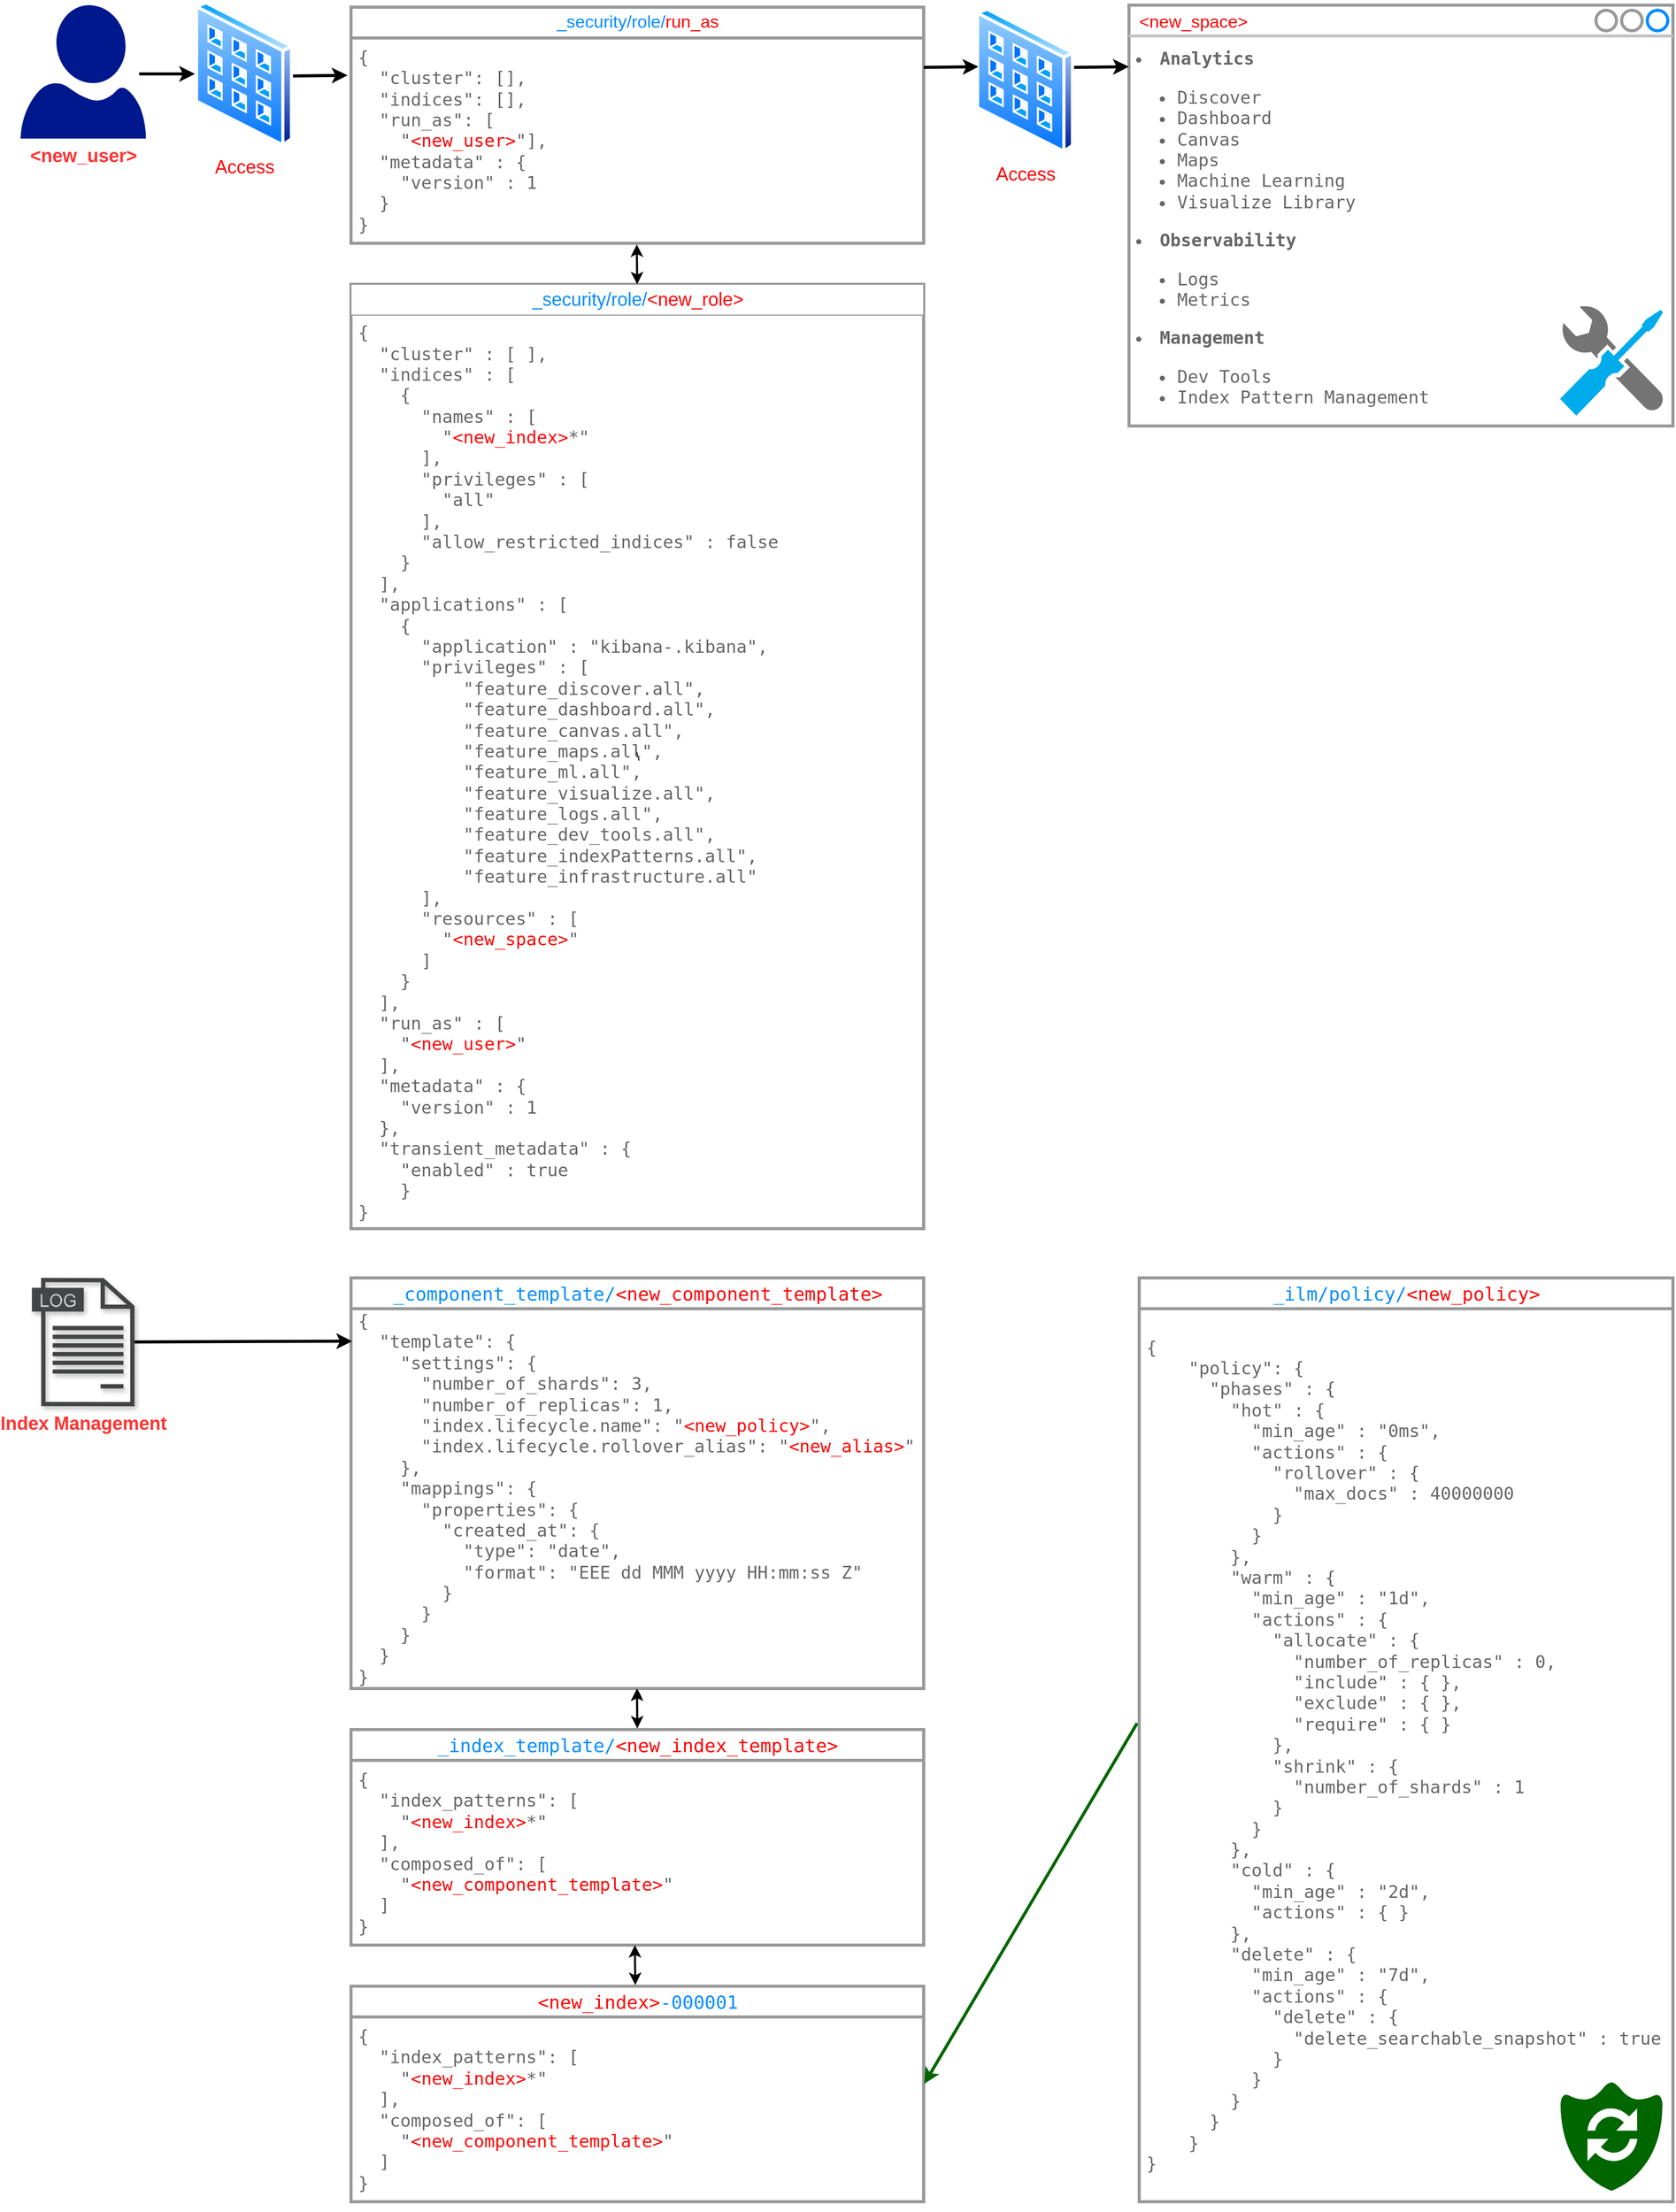 <mxfile version="20.3.0" type="device"><diagram id="y36KsdwO0_986xuQ28Vi" name="Page-1"><mxGraphModel dx="3000" dy="2278" grid="1" gridSize="10" guides="1" tooltips="1" connect="1" arrows="1" fold="1" page="1" pageScale="1" pageWidth="850" pageHeight="1100" math="0" shadow="0"><root><mxCell id="0"/><mxCell id="1" parent="0"/><mxCell id="wfWdYJbybF4EtRkM_R6o-1" value="&lt;b&gt;&lt;font style=&quot;font-size: 18px;&quot; color=&quot;#ff3333&quot;&gt;&amp;lt;new_user&amp;gt;&lt;/font&gt;&lt;/b&gt;" style="sketch=0;aspect=fixed;pointerEvents=1;shadow=0;dashed=0;html=1;strokeColor=none;labelPosition=center;verticalLabelPosition=bottom;verticalAlign=top;align=center;fillColor=#00188D;shape=mxgraph.azure.user" vertex="1" parent="1"><mxGeometry x="30" y="40" width="122.2" height="130" as="geometry"/></mxCell><mxCell id="wfWdYJbybF4EtRkM_R6o-2" value="&lt;span style=&quot;&quot;&gt;&lt;font color=&quot;#ff0000&quot;&gt;&amp;lt;new_space&amp;gt;&lt;/font&gt;&lt;/span&gt;" style="strokeWidth=3;shadow=0;dashed=0;align=center;html=1;shape=mxgraph.mockup.containers.window;align=left;verticalAlign=top;spacingLeft=8;strokeColor2=#008cff;strokeColor3=#c4c4c4;fontColor=#666666;mainText=;fontSize=17;labelBackgroundColor=none;strokeColor=#999999;" vertex="1" parent="1"><mxGeometry x="1110" y="40" width="530" height="410" as="geometry"/></mxCell><mxCell id="wfWdYJbybF4EtRkM_R6o-3" value="Text" style="text;html=1;strokeColor=none;fillColor=none;align=center;verticalAlign=middle;whiteSpace=wrap;rounded=0;" vertex="1" parent="1"><mxGeometry x="482" y="762" width="60" height="30" as="geometry"/></mxCell><mxCell id="wfWdYJbybF4EtRkM_R6o-14" value="\" style="strokeWidth=3;shadow=0;dashed=0;align=center;html=1;shape=mxgraph.mockup.forms.rrect;rSize=0;strokeColor=#999999;fillColor=#ffffff;" vertex="1" parent="1"><mxGeometry x="352" y="312" width="558" height="920" as="geometry"/></mxCell><mxCell id="wfWdYJbybF4EtRkM_R6o-15" value="&lt;font style=&quot;font-size: 18px;&quot;&gt;&lt;span style=&quot;background-color: initial;&quot;&gt;_security/role/&lt;font style=&quot;font-size: 18px;&quot; color=&quot;#ff0000&quot;&gt;&amp;lt;new_role&amp;gt;&lt;/font&gt;&lt;/span&gt;&lt;/font&gt;" style="strokeWidth=1;shadow=0;dashed=0;align=center;html=1;shape=mxgraph.mockup.forms.rrect;rSize=0;strokeColor=#999999;fontColor=#008cff;fontSize=17;fillColor=#ffffff;resizeWidth=1;" vertex="1" parent="wfWdYJbybF4EtRkM_R6o-14"><mxGeometry width="558" height="30" relative="1" as="geometry"/></mxCell><mxCell id="wfWdYJbybF4EtRkM_R6o-16" value="&lt;pre&gt;&lt;span class=&quot;p&quot;&gt;{&lt;/span&gt;&lt;br&gt;  &lt;span class=&quot;nt&quot;&gt;&quot;cluster&quot;&lt;/span&gt; &lt;span class=&quot;p&quot;&gt;:&lt;/span&gt; &lt;span class=&quot;p&quot;&gt;[&lt;/span&gt; &lt;span class=&quot;p&quot;&gt;],&lt;/span&gt;&lt;br&gt;  &lt;span class=&quot;nt&quot;&gt;&quot;indices&quot;&lt;/span&gt; &lt;span class=&quot;p&quot;&gt;:&lt;/span&gt; &lt;span class=&quot;p&quot;&gt;[&lt;/span&gt;&lt;br&gt;    &lt;span class=&quot;p&quot;&gt;{&lt;/span&gt;&lt;br&gt;      &lt;span class=&quot;nt&quot;&gt;&quot;names&quot;&lt;/span&gt; &lt;span class=&quot;p&quot;&gt;:&lt;/span&gt; &lt;span class=&quot;p&quot;&gt;[&lt;/span&gt;&lt;br&gt;        &lt;span class=&quot;s2&quot;&gt;&quot;&lt;font color=&quot;#ff0000&quot;&gt;&amp;lt;new_index&amp;gt;&lt;/font&gt;*&quot;&lt;/span&gt;&lt;br&gt;      &lt;span class=&quot;p&quot;&gt;],&lt;/span&gt;&lt;br&gt;      &lt;span class=&quot;nt&quot;&gt;&quot;privileges&quot;&lt;/span&gt; &lt;span class=&quot;p&quot;&gt;:&lt;/span&gt; &lt;span class=&quot;p&quot;&gt;[&lt;/span&gt;&lt;br&gt;        &lt;span class=&quot;s2&quot;&gt;&quot;all&quot;&lt;/span&gt;&lt;br&gt;      &lt;span class=&quot;p&quot;&gt;],&lt;/span&gt;&lt;br&gt;      &lt;span class=&quot;nt&quot;&gt;&quot;allow_restricted_indices&quot;&lt;/span&gt; &lt;span class=&quot;p&quot;&gt;:&lt;/span&gt; &lt;span class=&quot;kc&quot;&gt;false&lt;/span&gt;&lt;br&gt;    &lt;span class=&quot;p&quot;&gt;}&lt;/span&gt;&lt;br&gt;  &lt;span class=&quot;p&quot;&gt;],&lt;/span&gt;&lt;br&gt;  &lt;span class=&quot;nt&quot;&gt;&quot;applications&quot;&lt;/span&gt; &lt;span class=&quot;p&quot;&gt;:&lt;/span&gt; &lt;span class=&quot;p&quot;&gt;[&lt;/span&gt;&lt;br&gt;    &lt;span class=&quot;p&quot;&gt;{&lt;/span&gt;&lt;br&gt;      &lt;span class=&quot;nt&quot;&gt;&quot;application&quot;&lt;/span&gt; &lt;span class=&quot;p&quot;&gt;:&lt;/span&gt; &lt;span class=&quot;s2&quot;&gt;&quot;kibana-.kibana&quot;&lt;/span&gt;&lt;span class=&quot;p&quot;&gt;,&lt;/span&gt;&lt;br&gt;      &lt;span class=&quot;nt&quot;&gt;&quot;privileges&quot;&lt;/span&gt; &lt;span class=&quot;p&quot;&gt;:&lt;/span&gt; &lt;span class=&quot;p&quot;&gt;[&lt;/span&gt;&lt;br&gt;          &lt;span class=&quot;s2&quot;&gt;&quot;feature_discover.all&quot;&lt;/span&gt;&lt;span class=&quot;p&quot;&gt;,&lt;/span&gt;&lt;br&gt;          &lt;span class=&quot;s2&quot;&gt;&quot;feature_dashboard.all&quot;&lt;/span&gt;&lt;span class=&quot;p&quot;&gt;,&lt;/span&gt;&lt;br&gt;          &lt;span class=&quot;s2&quot;&gt;&quot;feature_canvas.all&quot;&lt;/span&gt;&lt;span class=&quot;p&quot;&gt;,&lt;/span&gt;&lt;br&gt;          &lt;span class=&quot;s2&quot;&gt;&quot;feature_maps.all&quot;&lt;/span&gt;&lt;span class=&quot;p&quot;&gt;,&lt;/span&gt;&lt;br&gt;          &lt;span class=&quot;s2&quot;&gt;&quot;feature_ml.all&quot;&lt;/span&gt;&lt;span class=&quot;p&quot;&gt;,&lt;/span&gt;&lt;br&gt;          &lt;span class=&quot;s2&quot;&gt;&quot;feature_visualize.all&quot;&lt;/span&gt;&lt;span class=&quot;p&quot;&gt;,&lt;/span&gt;&lt;br&gt;          &lt;span class=&quot;s2&quot;&gt;&quot;feature_logs.all&quot;&lt;/span&gt;&lt;span class=&quot;p&quot;&gt;,&lt;/span&gt;&lt;br&gt;          &lt;span class=&quot;s2&quot;&gt;&quot;feature_dev_tools.all&quot;&lt;/span&gt;&lt;span class=&quot;p&quot;&gt;,&lt;/span&gt;&lt;br&gt;          &lt;span class=&quot;s2&quot;&gt;&quot;feature_indexPatterns.all&quot;&lt;/span&gt;&lt;span class=&quot;p&quot;&gt;,&lt;/span&gt;&lt;br&gt;          &lt;span class=&quot;s2&quot;&gt;&quot;feature_infrastructure.all&quot;&lt;/span&gt;&lt;br&gt;      &lt;span class=&quot;p&quot;&gt;],&lt;/span&gt;&lt;br&gt;      &lt;span class=&quot;nt&quot;&gt;&quot;resources&quot;&lt;/span&gt; &lt;span class=&quot;p&quot;&gt;:&lt;/span&gt; &lt;span class=&quot;p&quot;&gt;[&lt;/span&gt;&lt;br&gt;        &lt;span class=&quot;s2&quot;&gt;&quot;&lt;font color=&quot;#ff0000&quot;&gt;&amp;lt;new_space&amp;gt;&lt;/font&gt;&quot;&lt;/span&gt;&lt;br&gt;      &lt;span class=&quot;p&quot;&gt;]&lt;/span&gt;&lt;br&gt;    &lt;span class=&quot;p&quot;&gt;}&lt;/span&gt;&lt;br&gt;  &lt;span class=&quot;p&quot;&gt;],&lt;/span&gt;&lt;br&gt;  &lt;span class=&quot;nt&quot;&gt;&quot;run_as&quot;&lt;/span&gt; &lt;span class=&quot;p&quot;&gt;:&lt;/span&gt; &lt;span class=&quot;p&quot;&gt;[&lt;/span&gt;&lt;br&gt;    &lt;span class=&quot;s2&quot;&gt;&quot;&lt;font color=&quot;#ff0000&quot;&gt;&amp;lt;new_user&amp;gt;&lt;/font&gt;&quot;&lt;/span&gt;&lt;br&gt;  &lt;span class=&quot;p&quot;&gt;],&lt;/span&gt;&lt;br&gt;  &lt;span class=&quot;nt&quot;&gt;&quot;metadata&quot;&lt;/span&gt; &lt;span class=&quot;p&quot;&gt;:&lt;/span&gt; &lt;span class=&quot;p&quot;&gt;{&lt;/span&gt;&lt;br&gt;    &lt;span class=&quot;nt&quot;&gt;&quot;version&quot;&lt;/span&gt; &lt;span class=&quot;p&quot;&gt;:&lt;/span&gt; &lt;span class=&quot;mi&quot;&gt;1&lt;/span&gt;&lt;br&gt;  &lt;span class=&quot;p&quot;&gt;},&lt;/span&gt;&lt;br&gt;  &lt;span class=&quot;nt&quot;&gt;&quot;transient_metadata&quot;&lt;/span&gt; &lt;span class=&quot;p&quot;&gt;:&lt;/span&gt; &lt;span class=&quot;p&quot;&gt;{&lt;/span&gt;&lt;br&gt;    &lt;span class=&quot;nt&quot;&gt;&quot;enabled&quot;&lt;/span&gt; &lt;span class=&quot;p&quot;&gt;:&lt;/span&gt; &lt;span class=&quot;kc&quot;&gt;true&lt;/span&gt;&lt;br&gt;    &lt;span class=&quot;p&quot;&gt;}&lt;/span&gt;&lt;br&gt;&lt;span class=&quot;p&quot;&gt;}&lt;/span&gt;&lt;/pre&gt;" style="strokeWidth=1;shadow=0;dashed=0;align=center;html=1;shape=mxgraph.mockup.forms.anchor;fontSize=17;fontColor=#666666;align=left;spacingLeft=5;resizeWidth=1;" vertex="1" parent="wfWdYJbybF4EtRkM_R6o-14"><mxGeometry width="558" height="890" relative="1" as="geometry"><mxPoint y="30" as="offset"/></mxGeometry></mxCell><mxCell id="wfWdYJbybF4EtRkM_R6o-20" value="" style="strokeWidth=3;shadow=0;dashed=0;align=center;html=1;shape=mxgraph.mockup.forms.rrect;rSize=0;strokeColor=#999999;fillColor=#ffffff;" vertex="1" parent="1"><mxGeometry x="352" y="42" width="558" height="230" as="geometry"/></mxCell><mxCell id="wfWdYJbybF4EtRkM_R6o-21" value="_security/role/&lt;font color=&quot;#ff0000&quot;&gt;run_as&lt;/font&gt;" style="strokeWidth=3;shadow=0;dashed=0;align=center;html=1;shape=mxgraph.mockup.forms.rrect;rSize=0;strokeColor=#999999;fontColor=#008cff;fontSize=17;fillColor=#ffffff;resizeWidth=1;" vertex="1" parent="wfWdYJbybF4EtRkM_R6o-20"><mxGeometry width="558" height="30" relative="1" as="geometry"/></mxCell><mxCell id="wfWdYJbybF4EtRkM_R6o-22" value="&lt;pre&gt;&lt;span class=&quot;p&quot;&gt;{&lt;/span&gt;&lt;br&gt;  &lt;span class=&quot;nt&quot;&gt;&quot;cluster&quot;&lt;/span&gt;&lt;span class=&quot;p&quot;&gt;:&lt;/span&gt; &lt;span class=&quot;p&quot;&gt;[],&lt;/span&gt;&lt;br&gt;  &lt;span class=&quot;nt&quot;&gt;&quot;indices&quot;&lt;/span&gt;&lt;span class=&quot;p&quot;&gt;:&lt;/span&gt; &lt;span class=&quot;p&quot;&gt;[],&lt;/span&gt;&lt;br&gt;  &lt;span class=&quot;nt&quot;&gt;&quot;run_as&quot;&lt;/span&gt;&lt;span class=&quot;p&quot;&gt;:&lt;/span&gt; &lt;span class=&quot;p&quot;&gt;[&lt;/span&gt; &lt;br&gt;    &lt;span class=&quot;s2&quot;&gt;&quot;&lt;font color=&quot;#ff0000&quot;&gt;&amp;lt;new_user&amp;gt;&lt;/font&gt;&quot;&lt;/span&gt;&lt;span class=&quot;p&quot;&gt;],&lt;/span&gt;&lt;br&gt;  &lt;span class=&quot;nt&quot;&gt;&quot;metadata&quot;&lt;/span&gt; &lt;span class=&quot;p&quot;&gt;:&lt;/span&gt; &lt;span class=&quot;p&quot;&gt;{&lt;/span&gt;&lt;br&gt;    &lt;span class=&quot;nt&quot;&gt;&quot;version&quot;&lt;/span&gt; &lt;span class=&quot;p&quot;&gt;:&lt;/span&gt; &lt;span class=&quot;mi&quot;&gt;1&lt;/span&gt;&lt;br&gt;  &lt;span class=&quot;p&quot;&gt;}&lt;/span&gt;&lt;br&gt;&lt;span class=&quot;p&quot;&gt;}&lt;/span&gt;&lt;/pre&gt;" style="strokeWidth=1;shadow=0;dashed=0;align=center;html=1;shape=mxgraph.mockup.forms.anchor;fontSize=17;fontColor=#666666;align=left;spacingLeft=5;resizeWidth=1;" vertex="1" parent="wfWdYJbybF4EtRkM_R6o-20"><mxGeometry width="558" height="190" relative="1" as="geometry"><mxPoint y="35" as="offset"/></mxGeometry></mxCell><mxCell id="wfWdYJbybF4EtRkM_R6o-28" value="&lt;font style=&quot;font-size: 18px;&quot;&gt;Access&lt;/font&gt;" style="aspect=fixed;perimeter=ellipsePerimeter;html=1;align=center;shadow=0;dashed=0;spacingTop=3;image;image=img/lib/active_directory/input_output_filter.svg;fontFamily=Helvetica;fontColor=#FF0000;" vertex="1" parent="1"><mxGeometry x="200" y="35.73" width="95.5" height="142.54" as="geometry"/></mxCell><mxCell id="wfWdYJbybF4EtRkM_R6o-29" value="" style="endArrow=classic;html=1;rounded=0;fontFamily=Helvetica;fontColor=#FF0000;exitX=1;exitY=0.5;exitDx=0;exitDy=0;entryX=-0.006;entryY=0.165;entryDx=0;entryDy=0;entryPerimeter=0;strokeWidth=3;" edge="1" parent="1" target="wfWdYJbybF4EtRkM_R6o-22"><mxGeometry width="50" height="50" relative="1" as="geometry"><mxPoint x="295.5" y="109.0" as="sourcePoint"/><mxPoint x="242" y="292" as="targetPoint"/></mxGeometry></mxCell><mxCell id="wfWdYJbybF4EtRkM_R6o-30" value="" style="endArrow=classic;html=1;rounded=0;fontFamily=Helvetica;fontColor=#FF0000;entryX=0;entryY=0.5;entryDx=0;entryDy=0;exitX=0.946;exitY=0.515;exitDx=0;exitDy=0;exitPerimeter=0;strokeWidth=3;" edge="1" parent="1" source="wfWdYJbybF4EtRkM_R6o-1" target="wfWdYJbybF4EtRkM_R6o-28"><mxGeometry width="50" height="50" relative="1" as="geometry"><mxPoint x="124.6" y="239.85" as="sourcePoint"/><mxPoint x="160.23" y="239.5" as="targetPoint"/></mxGeometry></mxCell><mxCell id="wfWdYJbybF4EtRkM_R6o-31" value="" style="endArrow=classic;html=1;rounded=0;fontFamily=Helvetica;fontColor=#FF0000;startArrow=classic;startFill=1;exitX=0.499;exitY=1.005;exitDx=0;exitDy=0;exitPerimeter=0;strokeWidth=2;" edge="1" parent="1" source="wfWdYJbybF4EtRkM_R6o-20" target="wfWdYJbybF4EtRkM_R6o-15"><mxGeometry width="50" height="50" relative="1" as="geometry"><mxPoint x="572" y="272" as="sourcePoint"/><mxPoint x="215.6" y="382" as="targetPoint"/></mxGeometry></mxCell><mxCell id="wfWdYJbybF4EtRkM_R6o-4" value="&lt;font size=&quot;1&quot; color=&quot;#ff3333&quot;&gt;&lt;b style=&quot;font-size: 18px;&quot;&gt;Index Management&lt;/b&gt;&lt;/font&gt;" style="sketch=0;pointerEvents=1;shadow=1;dashed=0;html=1;strokeColor=none;fillColor=#434445;aspect=fixed;labelPosition=center;verticalLabelPosition=bottom;verticalAlign=top;align=center;outlineConnect=0;shape=mxgraph.vvd.log_files;" vertex="1" parent="1"><mxGeometry x="41.1" y="1280" width="100" height="125" as="geometry"/></mxCell><mxCell id="wfWdYJbybF4EtRkM_R6o-39" value="&lt;pre&gt;&lt;li&gt;&lt;strong&gt;Analytics&lt;/strong&gt;&lt;br/&gt;&lt;ul&gt;&lt;li&gt;Discover&lt;br/&gt;&lt;/li&gt;&lt;li&gt;Dashboard&lt;br/&gt;&lt;/li&gt;&lt;li&gt;Canvas&lt;br/&gt;&lt;/li&gt;&lt;li&gt;Maps&lt;br/&gt;&lt;/li&gt;&lt;li&gt;Machine Learning&lt;br/&gt;&lt;/li&gt;&lt;li&gt;Visualize Library&lt;br/&gt;&lt;/li&gt;&lt;/ul&gt;&lt;/li&gt;&lt;li&gt;&lt;strong&gt;Observability&lt;/strong&gt;&lt;br/&gt;&lt;ul&gt;&lt;li&gt;Logs&lt;br/&gt;&lt;/li&gt;&lt;li&gt;Metrics&lt;br/&gt;&lt;/li&gt;&lt;/ul&gt;&lt;/li&gt;&lt;li&gt;&lt;strong&gt;Management&lt;/strong&gt;&lt;br/&gt;&lt;ul&gt;&lt;li&gt;Dev Tools&lt;br/&gt;&lt;/li&gt;&lt;li&gt;Index Pattern Management&lt;br/&gt;&lt;/li&gt;&lt;/ul&gt;&lt;/li&gt;&lt;/pre&gt;" style="strokeWidth=1;shadow=0;dashed=0;align=center;html=1;shape=mxgraph.mockup.forms.anchor;fontSize=17;fontColor=#666666;align=left;spacingLeft=5;resizeWidth=1;" vertex="1" parent="1"><mxGeometry x="1110" y="73.78" width="290" height="366.22" as="geometry"/></mxCell><mxCell id="wfWdYJbybF4EtRkM_R6o-43" value="" style="sketch=0;aspect=fixed;html=1;points=[];align=center;image;fontSize=12;image=img/lib/mscae/Developer_Tools.svg;fontFamily=Helvetica;fontColor=#FF0000;" vertex="1" parent="1"><mxGeometry x="1530" y="333.28" width="100.32" height="106.72" as="geometry"/></mxCell><mxCell id="wfWdYJbybF4EtRkM_R6o-76" value="" style="edgeStyle=orthogonalEdgeStyle;rounded=0;orthogonalLoop=1;jettySize=auto;html=1;fontFamily=Helvetica;fontSize=18;fontColor=#FF0000;startArrow=classic;startFill=1;" edge="1" parent="1" source="wfWdYJbybF4EtRkM_R6o-46" target="wfWdYJbybF4EtRkM_R6o-70"><mxGeometry relative="1" as="geometry"/></mxCell><mxCell id="wfWdYJbybF4EtRkM_R6o-46" value="" style="strokeWidth=3;shadow=0;dashed=0;align=center;html=1;shape=mxgraph.mockup.forms.rrect;rSize=0;strokeColor=#999999;fillColor=#ffffff;" vertex="1" parent="1"><mxGeometry x="352" y="1280" width="558" height="400" as="geometry"/></mxCell><mxCell id="wfWdYJbybF4EtRkM_R6o-47" value="&lt;pre style=&quot;font-size: 18px;&quot;&gt;&lt;span class=&quot;err&quot;&gt;_component_template/&lt;font style=&quot;font-size: 18px;&quot; color=&quot;#ff0000&quot;&gt;&amp;lt;new_component_template&amp;gt;&lt;/font&gt;&lt;/span&gt;&lt;/pre&gt;" style="strokeWidth=3;shadow=0;dashed=0;align=center;html=1;shape=mxgraph.mockup.forms.rrect;rSize=0;strokeColor=#999999;fontColor=#008cff;fontSize=17;fillColor=#ffffff;resizeWidth=1;" vertex="1" parent="wfWdYJbybF4EtRkM_R6o-46"><mxGeometry width="558" height="30" relative="1" as="geometry"/></mxCell><mxCell id="wfWdYJbybF4EtRkM_R6o-48" value="&lt;pre&gt;&lt;span class=&quot;p&quot;&gt;{&lt;/span&gt;&lt;br&gt;  &lt;span class=&quot;nt&quot;&gt;&quot;template&quot;&lt;/span&gt;&lt;span class=&quot;p&quot;&gt;:&lt;/span&gt; &lt;span class=&quot;p&quot;&gt;{&lt;/span&gt;&lt;br&gt;    &lt;span class=&quot;nt&quot;&gt;&quot;settings&quot;&lt;/span&gt;&lt;span class=&quot;p&quot;&gt;:&lt;/span&gt; &lt;span class=&quot;p&quot;&gt;{&lt;/span&gt;&lt;br&gt;      &lt;span class=&quot;nt&quot;&gt;&quot;number_of_shards&quot;&lt;/span&gt;&lt;span class=&quot;p&quot;&gt;:&lt;/span&gt; &lt;span class=&quot;mi&quot;&gt;3&lt;/span&gt;&lt;span class=&quot;p&quot;&gt;,&lt;/span&gt;&lt;br&gt;      &lt;span class=&quot;nt&quot;&gt;&quot;number_of_replicas&quot;&lt;/span&gt;&lt;span class=&quot;p&quot;&gt;:&lt;/span&gt; &lt;span class=&quot;mi&quot;&gt;1&lt;/span&gt;&lt;span class=&quot;p&quot;&gt;,&lt;/span&gt;&lt;br&gt;      &lt;span class=&quot;nt&quot;&gt;&quot;index.lifecycle.name&quot;&lt;/span&gt;&lt;span class=&quot;p&quot;&gt;:&lt;/span&gt; &lt;span class=&quot;s2&quot;&gt;&quot;&lt;font color=&quot;#ff0000&quot;&gt;&amp;lt;new_policy&amp;gt;&lt;/font&gt;&quot;&lt;/span&gt;&lt;span class=&quot;p&quot;&gt;,&lt;/span&gt;&lt;br&gt;      &lt;span class=&quot;nt&quot;&gt;&quot;index.lifecycle.rollover_alias&quot;&lt;/span&gt;&lt;span class=&quot;p&quot;&gt;:&lt;/span&gt; &lt;span class=&quot;s2&quot;&gt;&quot;&lt;font color=&quot;#ff0000&quot;&gt;&amp;lt;new_alias&amp;gt;&lt;/font&gt;&quot;&lt;/span&gt;&lt;br&gt;    &lt;span class=&quot;p&quot;&gt;},&lt;/span&gt;&lt;br&gt;    &lt;span class=&quot;nt&quot;&gt;&quot;mappings&quot;&lt;/span&gt;&lt;span class=&quot;p&quot;&gt;:&lt;/span&gt; &lt;span class=&quot;p&quot;&gt;{&lt;/span&gt;&lt;br&gt;      &lt;span class=&quot;nt&quot;&gt;&quot;properties&quot;&lt;/span&gt;&lt;span class=&quot;p&quot;&gt;:&lt;/span&gt; &lt;span class=&quot;p&quot;&gt;{&lt;/span&gt;&lt;br&gt;        &lt;span class=&quot;nt&quot;&gt;&quot;created_at&quot;&lt;/span&gt;&lt;span class=&quot;p&quot;&gt;:&lt;/span&gt; &lt;span class=&quot;p&quot;&gt;{&lt;/span&gt;&lt;br&gt;          &lt;span class=&quot;nt&quot;&gt;&quot;type&quot;&lt;/span&gt;&lt;span class=&quot;p&quot;&gt;:&lt;/span&gt; &lt;span class=&quot;s2&quot;&gt;&quot;date&quot;&lt;/span&gt;&lt;span class=&quot;p&quot;&gt;,&lt;/span&gt;&lt;br&gt;          &lt;span class=&quot;nt&quot;&gt;&quot;format&quot;&lt;/span&gt;&lt;span class=&quot;p&quot;&gt;:&lt;/span&gt; &lt;span class=&quot;s2&quot;&gt;&quot;EEE dd MMM yyyy HH:mm:ss Z&quot;&lt;/span&gt;&lt;br&gt;        &lt;span class=&quot;p&quot;&gt;}&lt;/span&gt;&lt;br&gt;      &lt;span class=&quot;p&quot;&gt;}&lt;/span&gt;&lt;br&gt;    &lt;span class=&quot;p&quot;&gt;}&lt;/span&gt;&lt;br&gt;  &lt;span class=&quot;p&quot;&gt;}&lt;/span&gt;&lt;br&gt;&lt;span class=&quot;p&quot;&gt;}&lt;/span&gt;&lt;/pre&gt;" style="strokeWidth=1;shadow=0;dashed=0;align=center;html=1;shape=mxgraph.mockup.forms.anchor;fontSize=17;fontColor=#666666;align=left;spacingLeft=5;resizeWidth=1;" vertex="1" parent="wfWdYJbybF4EtRkM_R6o-46"><mxGeometry width="558" height="370" relative="1" as="geometry"><mxPoint y="30" as="offset"/></mxGeometry></mxCell><mxCell id="wfWdYJbybF4EtRkM_R6o-62" value="&lt;font style=&quot;font-size: 18px;&quot;&gt;Access&lt;/font&gt;" style="aspect=fixed;perimeter=ellipsePerimeter;html=1;align=center;shadow=0;dashed=0;spacingTop=3;image;image=img/lib/active_directory/input_output_filter.svg;fontFamily=Helvetica;fontColor=#FF0000;" vertex="1" parent="1"><mxGeometry x="961" y="42.0" width="95.5" height="142.54" as="geometry"/></mxCell><mxCell id="wfWdYJbybF4EtRkM_R6o-63" value="" style="endArrow=classic;html=1;rounded=0;fontFamily=Helvetica;fontColor=#FF0000;exitX=1;exitY=0.5;exitDx=0;exitDy=0;entryX=-0.006;entryY=0.165;entryDx=0;entryDy=0;entryPerimeter=0;strokeWidth=3;" edge="1" parent="1"><mxGeometry width="50" height="50" relative="1" as="geometry"><mxPoint x="910.0" y="100.65" as="sourcePoint"/><mxPoint x="963.38" y="100.0" as="targetPoint"/></mxGeometry></mxCell><mxCell id="wfWdYJbybF4EtRkM_R6o-64" value="" style="endArrow=classic;html=1;rounded=0;fontFamily=Helvetica;fontColor=#FF0000;exitX=1;exitY=0.5;exitDx=0;exitDy=0;entryX=-0.006;entryY=0.165;entryDx=0;entryDy=0;entryPerimeter=0;strokeWidth=3;" edge="1" parent="1"><mxGeometry width="50" height="50" relative="1" as="geometry"><mxPoint x="1056.5" y="100.65" as="sourcePoint"/><mxPoint x="1109.88" y="100" as="targetPoint"/></mxGeometry></mxCell><mxCell id="wfWdYJbybF4EtRkM_R6o-65" value="" style="strokeWidth=3;shadow=0;dashed=0;align=center;html=1;shape=mxgraph.mockup.forms.rrect;rSize=0;strokeColor=#999999;fillColor=#ffffff;" vertex="1" parent="1"><mxGeometry x="1120" y="1280" width="520" height="900" as="geometry"/></mxCell><mxCell id="wfWdYJbybF4EtRkM_R6o-66" value="&lt;pre&gt;&lt;span class=&quot;err&quot;&gt;&lt;font style=&quot;font-size: 18px;&quot;&gt;_ilm/policy/&lt;font color=&quot;#ff0000&quot;&gt;&amp;lt;new_policy&amp;gt;&lt;/font&gt;&lt;/font&gt;&lt;/span&gt;&lt;/pre&gt;" style="strokeWidth=3;shadow=0;dashed=0;align=center;html=1;shape=mxgraph.mockup.forms.rrect;rSize=0;strokeColor=#999999;fontColor=#008cff;fontSize=17;fillColor=#ffffff;resizeWidth=1;" vertex="1" parent="wfWdYJbybF4EtRkM_R6o-65"><mxGeometry width="520" height="30" relative="1" as="geometry"/></mxCell><mxCell id="wfWdYJbybF4EtRkM_R6o-67" value="&lt;pre&gt;&lt;span class=&quot;p&quot;&gt;{&lt;/span&gt;&lt;br/&gt;    &lt;span class=&quot;nt&quot;&gt;&quot;policy&quot;&lt;/span&gt;&lt;span class=&quot;p&quot;&gt;:&lt;/span&gt; &lt;span class=&quot;p&quot;&gt;{&lt;/span&gt;&lt;br/&gt;      &lt;span class=&quot;nt&quot;&gt;&quot;phases&quot;&lt;/span&gt; &lt;span class=&quot;p&quot;&gt;:&lt;/span&gt; &lt;span class=&quot;p&quot;&gt;{&lt;/span&gt;&lt;br/&gt;        &lt;span class=&quot;nt&quot;&gt;&quot;hot&quot;&lt;/span&gt; &lt;span class=&quot;p&quot;&gt;:&lt;/span&gt; &lt;span class=&quot;p&quot;&gt;{&lt;/span&gt;&lt;br/&gt;          &lt;span class=&quot;nt&quot;&gt;&quot;min_age&quot;&lt;/span&gt; &lt;span class=&quot;p&quot;&gt;:&lt;/span&gt; &lt;span class=&quot;s2&quot;&gt;&quot;0ms&quot;&lt;/span&gt;&lt;span class=&quot;p&quot;&gt;,&lt;/span&gt;&lt;br/&gt;          &lt;span class=&quot;nt&quot;&gt;&quot;actions&quot;&lt;/span&gt; &lt;span class=&quot;p&quot;&gt;:&lt;/span&gt; &lt;span class=&quot;p&quot;&gt;{&lt;/span&gt;&lt;br/&gt;            &lt;span class=&quot;nt&quot;&gt;&quot;rollover&quot;&lt;/span&gt; &lt;span class=&quot;p&quot;&gt;:&lt;/span&gt; &lt;span class=&quot;p&quot;&gt;{&lt;/span&gt;&lt;br/&gt;              &lt;span class=&quot;nt&quot;&gt;&quot;max_docs&quot;&lt;/span&gt; &lt;span class=&quot;p&quot;&gt;:&lt;/span&gt; &lt;span class=&quot;mi&quot;&gt;40000000&lt;/span&gt;&lt;br/&gt;            &lt;span class=&quot;p&quot;&gt;}&lt;/span&gt;&lt;br/&gt;          &lt;span class=&quot;p&quot;&gt;}&lt;/span&gt;&lt;br/&gt;        &lt;span class=&quot;p&quot;&gt;},&lt;/span&gt;&lt;br/&gt;        &lt;span class=&quot;nt&quot;&gt;&quot;warm&quot;&lt;/span&gt; &lt;span class=&quot;p&quot;&gt;:&lt;/span&gt; &lt;span class=&quot;p&quot;&gt;{&lt;/span&gt;&lt;br/&gt;          &lt;span class=&quot;nt&quot;&gt;&quot;min_age&quot;&lt;/span&gt; &lt;span class=&quot;p&quot;&gt;:&lt;/span&gt; &lt;span class=&quot;s2&quot;&gt;&quot;1d&quot;&lt;/span&gt;&lt;span class=&quot;p&quot;&gt;,&lt;/span&gt;&lt;br/&gt;          &lt;span class=&quot;nt&quot;&gt;&quot;actions&quot;&lt;/span&gt; &lt;span class=&quot;p&quot;&gt;:&lt;/span&gt; &lt;span class=&quot;p&quot;&gt;{&lt;/span&gt;&lt;br/&gt;            &lt;span class=&quot;nt&quot;&gt;&quot;allocate&quot;&lt;/span&gt; &lt;span class=&quot;p&quot;&gt;:&lt;/span&gt; &lt;span class=&quot;p&quot;&gt;{&lt;/span&gt;&lt;br/&gt;              &lt;span class=&quot;nt&quot;&gt;&quot;number_of_replicas&quot;&lt;/span&gt; &lt;span class=&quot;p&quot;&gt;:&lt;/span&gt; &lt;span class=&quot;mi&quot;&gt;0&lt;/span&gt;&lt;span class=&quot;p&quot;&gt;,&lt;/span&gt;&lt;br/&gt;              &lt;span class=&quot;nt&quot;&gt;&quot;include&quot;&lt;/span&gt; &lt;span class=&quot;p&quot;&gt;:&lt;/span&gt; &lt;span class=&quot;p&quot;&gt;{&lt;/span&gt; &lt;span class=&quot;p&quot;&gt;},&lt;/span&gt;&lt;br/&gt;              &lt;span class=&quot;nt&quot;&gt;&quot;exclude&quot;&lt;/span&gt; &lt;span class=&quot;p&quot;&gt;:&lt;/span&gt; &lt;span class=&quot;p&quot;&gt;{&lt;/span&gt; &lt;span class=&quot;p&quot;&gt;},&lt;/span&gt;&lt;br/&gt;              &lt;span class=&quot;nt&quot;&gt;&quot;require&quot;&lt;/span&gt; &lt;span class=&quot;p&quot;&gt;:&lt;/span&gt; &lt;span class=&quot;p&quot;&gt;{&lt;/span&gt; &lt;span class=&quot;p&quot;&gt;}&lt;/span&gt;&lt;br/&gt;            &lt;span class=&quot;p&quot;&gt;},&lt;/span&gt;&lt;br/&gt;            &lt;span class=&quot;nt&quot;&gt;&quot;shrink&quot;&lt;/span&gt; &lt;span class=&quot;p&quot;&gt;:&lt;/span&gt; &lt;span class=&quot;p&quot;&gt;{&lt;/span&gt;&lt;br/&gt;              &lt;span class=&quot;nt&quot;&gt;&quot;number_of_shards&quot;&lt;/span&gt; &lt;span class=&quot;p&quot;&gt;:&lt;/span&gt; &lt;span class=&quot;mi&quot;&gt;1&lt;/span&gt;&lt;br/&gt;            &lt;span class=&quot;p&quot;&gt;}&lt;/span&gt;&lt;br/&gt;          &lt;span class=&quot;p&quot;&gt;}&lt;/span&gt;&lt;br/&gt;        &lt;span class=&quot;p&quot;&gt;},&lt;/span&gt;&lt;br/&gt;        &lt;span class=&quot;nt&quot;&gt;&quot;cold&quot;&lt;/span&gt; &lt;span class=&quot;p&quot;&gt;:&lt;/span&gt; &lt;span class=&quot;p&quot;&gt;{&lt;/span&gt;&lt;br/&gt;          &lt;span class=&quot;nt&quot;&gt;&quot;min_age&quot;&lt;/span&gt; &lt;span class=&quot;p&quot;&gt;:&lt;/span&gt; &lt;span class=&quot;s2&quot;&gt;&quot;2d&quot;&lt;/span&gt;&lt;span class=&quot;p&quot;&gt;,&lt;/span&gt;&lt;br/&gt;          &lt;span class=&quot;nt&quot;&gt;&quot;actions&quot;&lt;/span&gt; &lt;span class=&quot;p&quot;&gt;:&lt;/span&gt; &lt;span class=&quot;p&quot;&gt;{&lt;/span&gt; &lt;span class=&quot;p&quot;&gt;}&lt;/span&gt;&lt;br/&gt;        &lt;span class=&quot;p&quot;&gt;},&lt;/span&gt;&lt;br/&gt;        &lt;span class=&quot;nt&quot;&gt;&quot;delete&quot;&lt;/span&gt; &lt;span class=&quot;p&quot;&gt;:&lt;/span&gt; &lt;span class=&quot;p&quot;&gt;{&lt;/span&gt;&lt;br/&gt;          &lt;span class=&quot;nt&quot;&gt;&quot;min_age&quot;&lt;/span&gt; &lt;span class=&quot;p&quot;&gt;:&lt;/span&gt; &lt;span class=&quot;s2&quot;&gt;&quot;7d&quot;&lt;/span&gt;&lt;span class=&quot;p&quot;&gt;,&lt;/span&gt;&lt;br/&gt;          &lt;span class=&quot;nt&quot;&gt;&quot;actions&quot;&lt;/span&gt; &lt;span class=&quot;p&quot;&gt;:&lt;/span&gt; &lt;span class=&quot;p&quot;&gt;{&lt;/span&gt;&lt;br/&gt;            &lt;span class=&quot;nt&quot;&gt;&quot;delete&quot;&lt;/span&gt; &lt;span class=&quot;p&quot;&gt;:&lt;/span&gt; &lt;span class=&quot;p&quot;&gt;{&lt;/span&gt;&lt;br/&gt;              &lt;span class=&quot;nt&quot;&gt;&quot;delete_searchable_snapshot&quot;&lt;/span&gt; &lt;span class=&quot;p&quot;&gt;:&lt;/span&gt; &lt;span class=&quot;kc&quot;&gt;true&lt;/span&gt;&lt;br/&gt;            &lt;span class=&quot;p&quot;&gt;}&lt;/span&gt;&lt;br/&gt;          &lt;span class=&quot;p&quot;&gt;}&lt;/span&gt;&lt;br/&gt;        &lt;span class=&quot;p&quot;&gt;}&lt;/span&gt;&lt;br/&gt;      &lt;span class=&quot;p&quot;&gt;}&lt;/span&gt;&lt;br/&gt;    &lt;span class=&quot;p&quot;&gt;}&lt;/span&gt;&lt;br/&gt;&lt;span class=&quot;p&quot;&gt;}&lt;/span&gt;&lt;/pre&gt;" style="strokeWidth=1;shadow=0;dashed=0;align=center;html=1;shape=mxgraph.mockup.forms.anchor;fontSize=17;fontColor=#666666;align=left;spacingLeft=5;resizeWidth=1;" vertex="1" parent="wfWdYJbybF4EtRkM_R6o-65"><mxGeometry width="520" height="870" relative="1" as="geometry"><mxPoint y="30" as="offset"/></mxGeometry></mxCell><mxCell id="wfWdYJbybF4EtRkM_R6o-78" value="" style="sketch=0;pointerEvents=1;shadow=0;dashed=0;html=1;strokeColor=none;labelPosition=center;verticalLabelPosition=bottom;verticalAlign=top;align=center;fillColor=#006600;shape=mxgraph.mscae.oms.system_update;fontFamily=Helvetica;fontSize=18;fontColor=#FF0000;" vertex="1" parent="wfWdYJbybF4EtRkM_R6o-65"><mxGeometry x="410" y="783.529" width="100" height="105.882" as="geometry"/></mxCell><mxCell id="wfWdYJbybF4EtRkM_R6o-68" value="" style="strokeWidth=3;shadow=0;dashed=0;align=center;html=1;shape=mxgraph.mockup.forms.rrect;rSize=0;strokeColor=#999999;fillColor=#ffffff;" vertex="1" parent="1"><mxGeometry x="352" y="1720" width="558" height="210" as="geometry"/></mxCell><mxCell id="wfWdYJbybF4EtRkM_R6o-69" value="&lt;pre style=&quot;font-size: 18px;&quot;&gt;&lt;pre&gt;&lt;span class=&quot;err&quot;&gt;_index_template/&lt;font color=&quot;#ff0000&quot;&gt;&amp;lt;new_index_template&amp;gt;&lt;/font&gt;&lt;/span&gt;&lt;/pre&gt;&lt;/pre&gt;" style="strokeWidth=3;shadow=0;dashed=0;align=center;html=1;shape=mxgraph.mockup.forms.rrect;rSize=0;strokeColor=#999999;fontColor=#008cff;fontSize=17;fillColor=#ffffff;resizeWidth=1;" vertex="1" parent="wfWdYJbybF4EtRkM_R6o-68"><mxGeometry width="558" height="30" relative="1" as="geometry"/></mxCell><mxCell id="wfWdYJbybF4EtRkM_R6o-70" value="&lt;pre&gt;&lt;span class=&quot;p&quot;&gt;{&lt;/span&gt;&lt;br&gt;  &lt;span class=&quot;nt&quot;&gt;&quot;index_patterns&quot;&lt;/span&gt;&lt;span class=&quot;p&quot;&gt;:&lt;/span&gt; &lt;span class=&quot;p&quot;&gt;[&lt;/span&gt;&lt;br&gt;    &lt;span class=&quot;s2&quot;&gt;&quot;&lt;font color=&quot;#ff0000&quot;&gt;&amp;lt;new_index&amp;gt;&lt;/font&gt;*&quot;&lt;/span&gt;&lt;br&gt;  &lt;span class=&quot;p&quot;&gt;],&lt;/span&gt;&lt;br&gt;  &lt;span class=&quot;nt&quot;&gt;&quot;composed_of&quot;&lt;/span&gt;&lt;span class=&quot;p&quot;&gt;:&lt;/span&gt; &lt;span class=&quot;p&quot;&gt;[&lt;/span&gt;&lt;br&gt;    &lt;span class=&quot;s2&quot;&gt;&quot;&lt;font color=&quot;#ff0000&quot;&gt;&amp;lt;new_component_template&amp;gt;&lt;/font&gt;&quot;&lt;/span&gt;&lt;br&gt;  &lt;span class=&quot;p&quot;&gt;]&lt;/span&gt;&lt;br&gt;&lt;span class=&quot;p&quot;&gt;}&lt;/span&gt;&lt;/pre&gt;" style="strokeWidth=1;shadow=0;dashed=0;align=center;html=1;shape=mxgraph.mockup.forms.anchor;fontSize=17;fontColor=#666666;align=left;spacingLeft=5;resizeWidth=1;" vertex="1" parent="wfWdYJbybF4EtRkM_R6o-68"><mxGeometry width="558" height="180" relative="1" as="geometry"><mxPoint y="30" as="offset"/></mxGeometry></mxCell><mxCell id="wfWdYJbybF4EtRkM_R6o-71" value="" style="strokeWidth=3;shadow=0;dashed=0;align=center;html=1;shape=mxgraph.mockup.forms.rrect;rSize=0;strokeColor=#999999;fillColor=#ffffff;" vertex="1" parent="1"><mxGeometry x="352" y="1970" width="558" height="210" as="geometry"/></mxCell><mxCell id="wfWdYJbybF4EtRkM_R6o-72" value="&lt;pre style=&quot;font-size: 18px;&quot;&gt;&lt;pre&gt;&lt;span class=&quot;err&quot;&gt;&lt;font color=&quot;#ff0000&quot;&gt;&amp;lt;new_index&amp;gt;&lt;/font&gt;&lt;/span&gt;&lt;span class=&quot;mi&quot;&gt;-000001&lt;/span&gt;&lt;/pre&gt;&lt;/pre&gt;" style="strokeWidth=3;shadow=0;dashed=0;align=center;html=1;shape=mxgraph.mockup.forms.rrect;rSize=0;strokeColor=#999999;fontColor=#008cff;fontSize=17;fillColor=#ffffff;resizeWidth=1;" vertex="1" parent="wfWdYJbybF4EtRkM_R6o-71"><mxGeometry width="558" height="30" relative="1" as="geometry"/></mxCell><mxCell id="wfWdYJbybF4EtRkM_R6o-73" value="&lt;pre&gt;&lt;span class=&quot;p&quot;&gt;{&lt;/span&gt;&lt;br&gt;  &lt;span class=&quot;nt&quot;&gt;&quot;index_patterns&quot;&lt;/span&gt;&lt;span class=&quot;p&quot;&gt;:&lt;/span&gt; &lt;span class=&quot;p&quot;&gt;[&lt;/span&gt;&lt;br&gt;    &lt;span class=&quot;s2&quot;&gt;&quot;&lt;font color=&quot;#ff0000&quot;&gt;&amp;lt;new_index&amp;gt;&lt;/font&gt;*&quot;&lt;/span&gt;&lt;br&gt;  &lt;span class=&quot;p&quot;&gt;],&lt;/span&gt;&lt;br&gt;  &lt;span class=&quot;nt&quot;&gt;&quot;composed_of&quot;&lt;/span&gt;&lt;span class=&quot;p&quot;&gt;:&lt;/span&gt; &lt;span class=&quot;p&quot;&gt;[&lt;/span&gt;&lt;br&gt;    &lt;span class=&quot;s2&quot;&gt;&quot;&lt;font color=&quot;#ff0000&quot;&gt;&amp;lt;new_component_template&amp;gt;&lt;/font&gt;&quot;&lt;/span&gt;&lt;br&gt;  &lt;span class=&quot;p&quot;&gt;]&lt;/span&gt;&lt;br&gt;&lt;span class=&quot;p&quot;&gt;}&lt;/span&gt;&lt;/pre&gt;" style="strokeWidth=1;shadow=0;dashed=0;align=center;html=1;shape=mxgraph.mockup.forms.anchor;fontSize=17;fontColor=#666666;align=left;spacingLeft=5;resizeWidth=1;" vertex="1" parent="wfWdYJbybF4EtRkM_R6o-71"><mxGeometry width="558" height="180" relative="1" as="geometry"><mxPoint y="30" as="offset"/></mxGeometry></mxCell><mxCell id="wfWdYJbybF4EtRkM_R6o-74" value="" style="endArrow=classic;html=1;rounded=0;fontFamily=Helvetica;fontColor=#FF0000;entryX=0.002;entryY=0.154;entryDx=0;entryDy=0;entryPerimeter=0;strokeWidth=3;" edge="1" parent="1" source="wfWdYJbybF4EtRkM_R6o-4" target="wfWdYJbybF4EtRkM_R6o-46"><mxGeometry width="50" height="50" relative="1" as="geometry"><mxPoint x="241.101" y="1341.73" as="sourcePoint"/><mxPoint x="295.5" y="1341.78" as="targetPoint"/></mxGeometry></mxCell><mxCell id="wfWdYJbybF4EtRkM_R6o-75" value="" style="endArrow=classic;html=1;rounded=0;fontFamily=Helvetica;fontColor=#FF0000;startArrow=classic;startFill=1;exitX=0.499;exitY=1.005;exitDx=0;exitDy=0;exitPerimeter=0;strokeWidth=2;" edge="1" parent="1"><mxGeometry width="50" height="50" relative="1" as="geometry"><mxPoint x="630.582" y="1680" as="sourcePoint"/><mxPoint x="630.985" y="1718.85" as="targetPoint"/></mxGeometry></mxCell><mxCell id="wfWdYJbybF4EtRkM_R6o-77" value="" style="endArrow=classic;html=1;rounded=0;fontFamily=Helvetica;fontColor=#FF0000;startArrow=classic;startFill=1;exitX=0.499;exitY=1.005;exitDx=0;exitDy=0;exitPerimeter=0;strokeWidth=2;" edge="1" parent="1"><mxGeometry width="50" height="50" relative="1" as="geometry"><mxPoint x="628.582" y="1930" as="sourcePoint"/><mxPoint x="628.985" y="1968.85" as="targetPoint"/></mxGeometry></mxCell><mxCell id="wfWdYJbybF4EtRkM_R6o-80" value="" style="endArrow=none;html=1;rounded=0;fontFamily=Helvetica;fontColor=#FF0000;entryX=-0.004;entryY=0.482;entryDx=0;entryDy=0;entryPerimeter=0;strokeWidth=3;startArrow=classic;startFill=1;exitX=1.001;exitY=0.453;exitDx=0;exitDy=0;exitPerimeter=0;strokeColor=#006600;endFill=0;" edge="1" parent="1" source="wfWdYJbybF4EtRkM_R6o-71" target="wfWdYJbybF4EtRkM_R6o-65"><mxGeometry width="50" height="50" relative="1" as="geometry"><mxPoint x="1250" y="771.818" as="sourcePoint"/><mxPoint x="1462.016" y="771.09" as="targetPoint"/></mxGeometry></mxCell></root></mxGraphModel></diagram></mxfile>